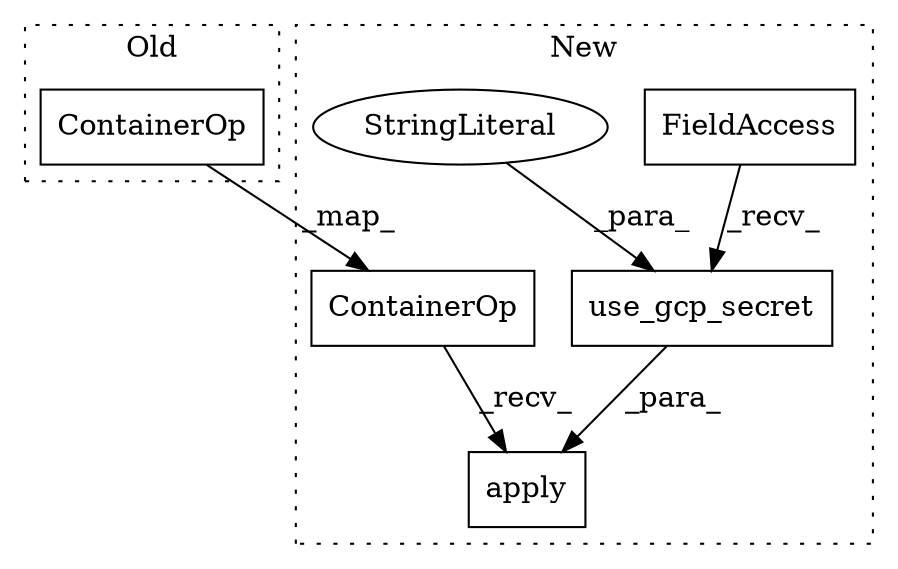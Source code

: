 digraph G {
subgraph cluster0 {
1 [label="ContainerOp" a="32" s="272,586" l="12,1" shape="box"];
label = "Old";
style="dotted";
}
subgraph cluster1 {
2 [label="ContainerOp" a="32" s="288,602" l="12,1" shape="box"];
3 [label="apply" a="32" s="604,647" l="6,1" shape="box"];
4 [label="use_gcp_secret" a="32" s="618,646" l="15,1" shape="box"];
5 [label="FieldAccess" a="22" s="610" l="3" shape="box"];
6 [label="StringLiteral" a="45" s="633" l="13" shape="ellipse"];
label = "New";
style="dotted";
}
1 -> 2 [label="_map_"];
2 -> 3 [label="_recv_"];
4 -> 3 [label="_para_"];
5 -> 4 [label="_recv_"];
6 -> 4 [label="_para_"];
}